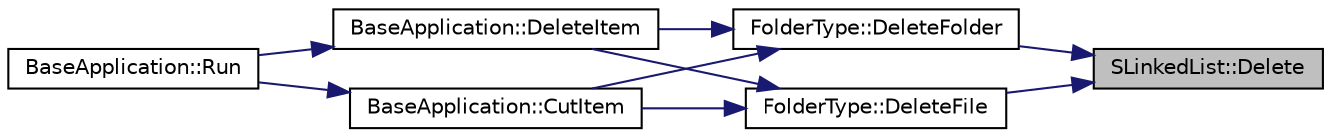 digraph "SLinkedList::Delete"
{
 // LATEX_PDF_SIZE
  edge [fontname="Helvetica",fontsize="10",labelfontname="Helvetica",labelfontsize="10"];
  node [fontname="Helvetica",fontsize="10",shape=record];
  rankdir="RL";
  Node20 [label="SLinkedList::Delete",height=0.2,width=0.4,color="black", fillcolor="grey75", style="filled", fontcolor="black",tooltip="Delete item from this list."];
  Node20 -> Node21 [dir="back",color="midnightblue",fontsize="10",style="solid",fontname="Helvetica"];
  Node21 [label="FolderType::DeleteFolder",height=0.2,width=0.4,color="black", fillcolor="white", style="filled",URL="$class_folder_type.html#af6b92e8b217e8942d0553e1ee07e8670",tooltip="Delete Folder in Current Folder."];
  Node21 -> Node22 [dir="back",color="midnightblue",fontsize="10",style="solid",fontname="Helvetica"];
  Node22 [label="BaseApplication::DeleteItem",height=0.2,width=0.4,color="black", fillcolor="white", style="filled",URL="$class_base_application.html#aa796bf53038391061da76617f2eb55aa",tooltip=" "];
  Node22 -> Node23 [dir="back",color="midnightblue",fontsize="10",style="solid",fontname="Helvetica"];
  Node23 [label="BaseApplication::Run",height=0.2,width=0.4,color="black", fillcolor="white", style="filled",URL="$class_base_application.html#a8f2ce8add401a3b537f041df9f7ef978",tooltip="Program driver."];
  Node21 -> Node24 [dir="back",color="midnightblue",fontsize="10",style="solid",fontname="Helvetica"];
  Node24 [label="BaseApplication::CutItem",height=0.2,width=0.4,color="black", fillcolor="white", style="filled",URL="$class_base_application.html#a0457f13f4b461515b9930424b5328cd0",tooltip="cut/move Item. @detail operation cut [target] [value] cut [target] store on Heap and delete it cut [t..."];
  Node24 -> Node23 [dir="back",color="midnightblue",fontsize="10",style="solid",fontname="Helvetica"];
  Node20 -> Node25 [dir="back",color="midnightblue",fontsize="10",style="solid",fontname="Helvetica"];
  Node25 [label="FolderType::DeleteFile",height=0.2,width=0.4,color="black", fillcolor="white", style="filled",URL="$class_folder_type.html#a5faf41f3cdae29901a8eb43726d209af",tooltip="Delete File in Current Folder."];
  Node25 -> Node22 [dir="back",color="midnightblue",fontsize="10",style="solid",fontname="Helvetica"];
  Node25 -> Node24 [dir="back",color="midnightblue",fontsize="10",style="solid",fontname="Helvetica"];
}
